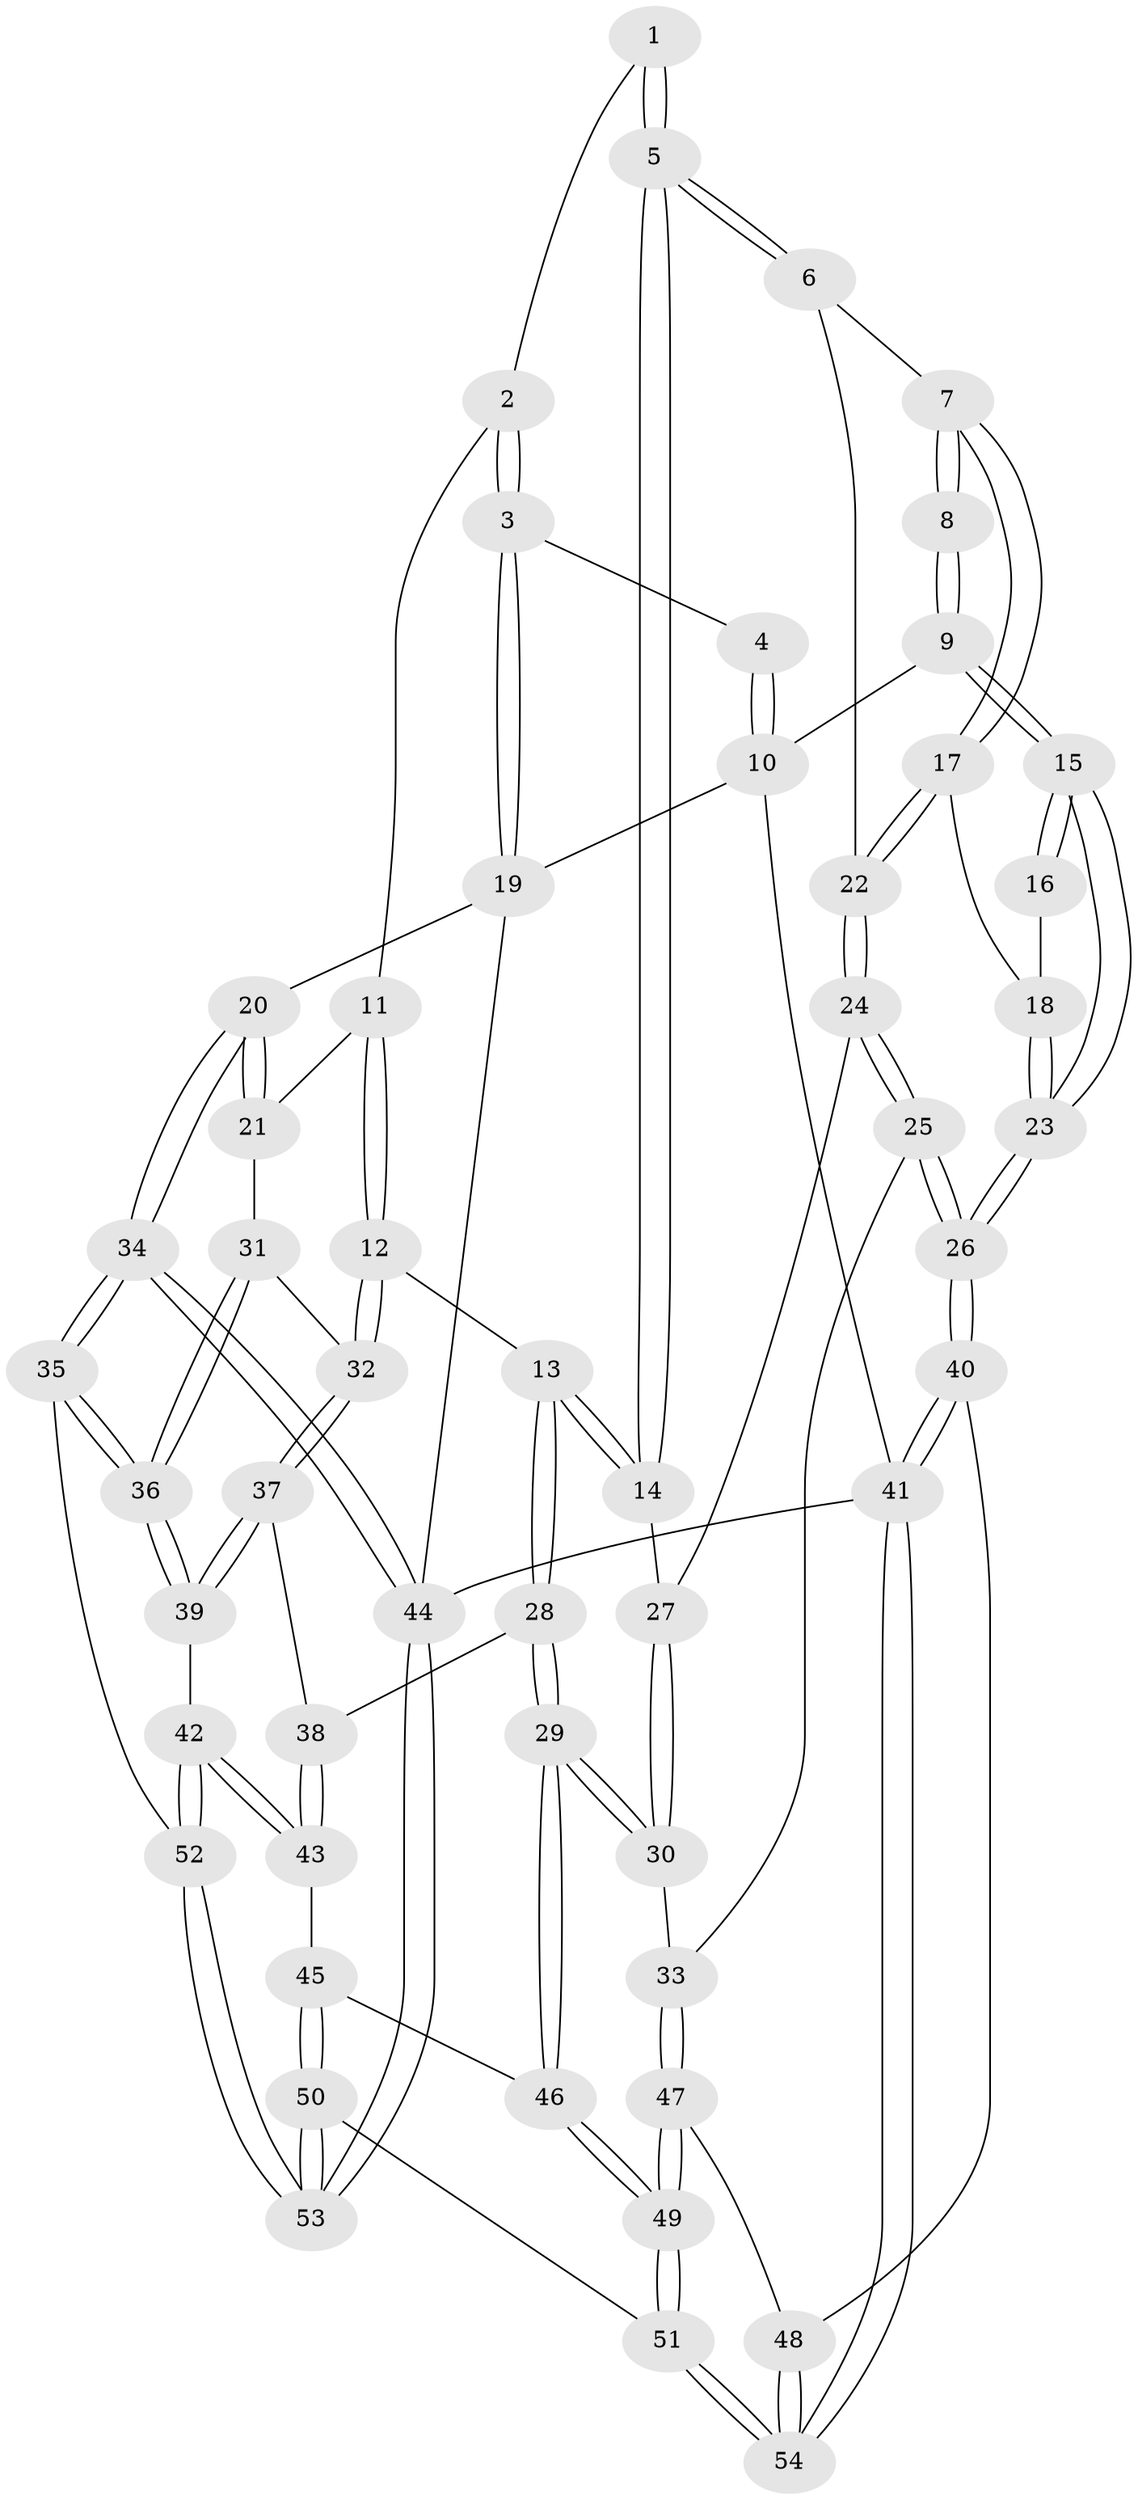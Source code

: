 // Generated by graph-tools (version 1.1) at 2025/03/03/09/25 03:03:25]
// undirected, 54 vertices, 132 edges
graph export_dot {
graph [start="1"]
  node [color=gray90,style=filled];
  1 [pos="+0.4747953845549894+0"];
  2 [pos="+0.8860082114663231+0.10960456353226081"];
  3 [pos="+1+0"];
  4 [pos="+0.4690796787938491+0"];
  5 [pos="+0.4639661552169083+0.17536736763002694"];
  6 [pos="+0.3898237125225429+0.18594818679359987"];
  7 [pos="+0.32084641778506384+0.1920148162333525"];
  8 [pos="+0.14870326015824273+0.14772463865759108"];
  9 [pos="+0+0"];
  10 [pos="+0+0"];
  11 [pos="+0.8342011266374483+0.21422139322863024"];
  12 [pos="+0.6509666924391455+0.3064322930548708"];
  13 [pos="+0.5768653004852865+0.2941787165201752"];
  14 [pos="+0.4695192525371829+0.1854983171589935"];
  15 [pos="+0+0.3579342290585594"];
  16 [pos="+0.13281427512062516+0.23753211123050624"];
  17 [pos="+0.15325959028895006+0.32907016504966347"];
  18 [pos="+0.14777008035096137+0.32850365860701425"];
  19 [pos="+1+0"];
  20 [pos="+1+0.3773960056961269"];
  21 [pos="+1+0.36898603030259275"];
  22 [pos="+0.20163079543149806+0.38719185614456103"];
  23 [pos="+0+0.4036458021333462"];
  24 [pos="+0.22693222255364556+0.43374852204403136"];
  25 [pos="+0.09927164587368359+0.6000891973825535"];
  26 [pos="+0+0.6398941639848823"];
  27 [pos="+0.29024022863802834+0.42495400421857116"];
  28 [pos="+0.4701300060168452+0.618904174672793"];
  29 [pos="+0.43903990226549966+0.6430538799337184"];
  30 [pos="+0.4286108141914028+0.6429200421667435"];
  31 [pos="+0.9181947123231521+0.4500836988268222"];
  32 [pos="+0.7736352273439147+0.4696655380733937"];
  33 [pos="+0.36173416098397276+0.66172072354444"];
  34 [pos="+1+0.7754940691258552"];
  35 [pos="+0.9989418072903272+0.728304642636471"];
  36 [pos="+0.992577387261818+0.7244014444479633"];
  37 [pos="+0.7727833036985341+0.6478950942182524"];
  38 [pos="+0.5363559585872691+0.6301522528534372"];
  39 [pos="+0.7756635961159024+0.6514684621571761"];
  40 [pos="+0+0.6748903109440697"];
  41 [pos="+0+1"];
  42 [pos="+0.7080943790652665+0.8017777031593265"];
  43 [pos="+0.6672331816985013+0.8015829853949618"];
  44 [pos="+1+1"];
  45 [pos="+0.5878290444346036+0.8183232860678057"];
  46 [pos="+0.4557259078637324+0.6931392838987095"];
  47 [pos="+0.25788470605368075+0.8611911538734807"];
  48 [pos="+0.163605699369243+0.8800147309102465"];
  49 [pos="+0.4388216815473698+1"];
  50 [pos="+0.5507945027379272+1"];
  51 [pos="+0.5024116096629976+1"];
  52 [pos="+0.7508994101903337+0.9444019829052522"];
  53 [pos="+0.6966496624306889+1"];
  54 [pos="+0.14816260552959012+1"];
  1 -- 2;
  1 -- 5;
  1 -- 5;
  2 -- 3;
  2 -- 3;
  2 -- 11;
  3 -- 4;
  3 -- 19;
  3 -- 19;
  4 -- 10;
  4 -- 10;
  5 -- 6;
  5 -- 6;
  5 -- 14;
  5 -- 14;
  6 -- 7;
  6 -- 22;
  7 -- 8;
  7 -- 8;
  7 -- 17;
  7 -- 17;
  8 -- 9;
  8 -- 9;
  9 -- 10;
  9 -- 15;
  9 -- 15;
  10 -- 19;
  10 -- 41;
  11 -- 12;
  11 -- 12;
  11 -- 21;
  12 -- 13;
  12 -- 32;
  12 -- 32;
  13 -- 14;
  13 -- 14;
  13 -- 28;
  13 -- 28;
  14 -- 27;
  15 -- 16;
  15 -- 16;
  15 -- 23;
  15 -- 23;
  16 -- 18;
  17 -- 18;
  17 -- 22;
  17 -- 22;
  18 -- 23;
  18 -- 23;
  19 -- 20;
  19 -- 44;
  20 -- 21;
  20 -- 21;
  20 -- 34;
  20 -- 34;
  21 -- 31;
  22 -- 24;
  22 -- 24;
  23 -- 26;
  23 -- 26;
  24 -- 25;
  24 -- 25;
  24 -- 27;
  25 -- 26;
  25 -- 26;
  25 -- 33;
  26 -- 40;
  26 -- 40;
  27 -- 30;
  27 -- 30;
  28 -- 29;
  28 -- 29;
  28 -- 38;
  29 -- 30;
  29 -- 30;
  29 -- 46;
  29 -- 46;
  30 -- 33;
  31 -- 32;
  31 -- 36;
  31 -- 36;
  32 -- 37;
  32 -- 37;
  33 -- 47;
  33 -- 47;
  34 -- 35;
  34 -- 35;
  34 -- 44;
  34 -- 44;
  35 -- 36;
  35 -- 36;
  35 -- 52;
  36 -- 39;
  36 -- 39;
  37 -- 38;
  37 -- 39;
  37 -- 39;
  38 -- 43;
  38 -- 43;
  39 -- 42;
  40 -- 41;
  40 -- 41;
  40 -- 48;
  41 -- 54;
  41 -- 54;
  41 -- 44;
  42 -- 43;
  42 -- 43;
  42 -- 52;
  42 -- 52;
  43 -- 45;
  44 -- 53;
  44 -- 53;
  45 -- 46;
  45 -- 50;
  45 -- 50;
  46 -- 49;
  46 -- 49;
  47 -- 48;
  47 -- 49;
  47 -- 49;
  48 -- 54;
  48 -- 54;
  49 -- 51;
  49 -- 51;
  50 -- 51;
  50 -- 53;
  50 -- 53;
  51 -- 54;
  51 -- 54;
  52 -- 53;
  52 -- 53;
}

